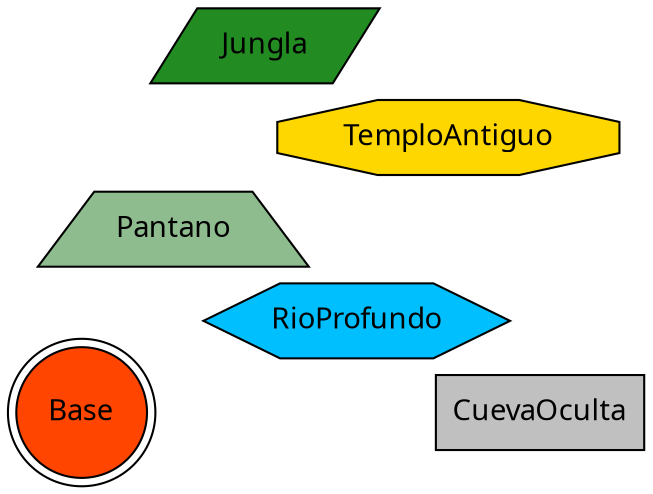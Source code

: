 digraph G {
node [style=filled fontname="Noto Color Emoji"];
graph [layout=neato, splines=true, overlap=false];
Jungla[label="Jungla", shape=parallelogram, fillcolor= forestgreen, pos="2,4!"];Pantano[label="Pantano", shape=trapezium, fillcolor= darkseagreen, pos="1,2!"];RioProfundo[label="RioProfundo", shape=hexagon, fillcolor= deepskyblue, pos="3,1!"];TemploAntiguo[label="TemploAntiguo", shape=octagon, fillcolor= gold, pos="4,3!"];CuevaOculta[label="CuevaOculta", shape=box, fillcolor= gray, pos="5,0!"];Base[label="Base", shape=doublecircle, fillcolor= orangered, pos="0,0!"];}